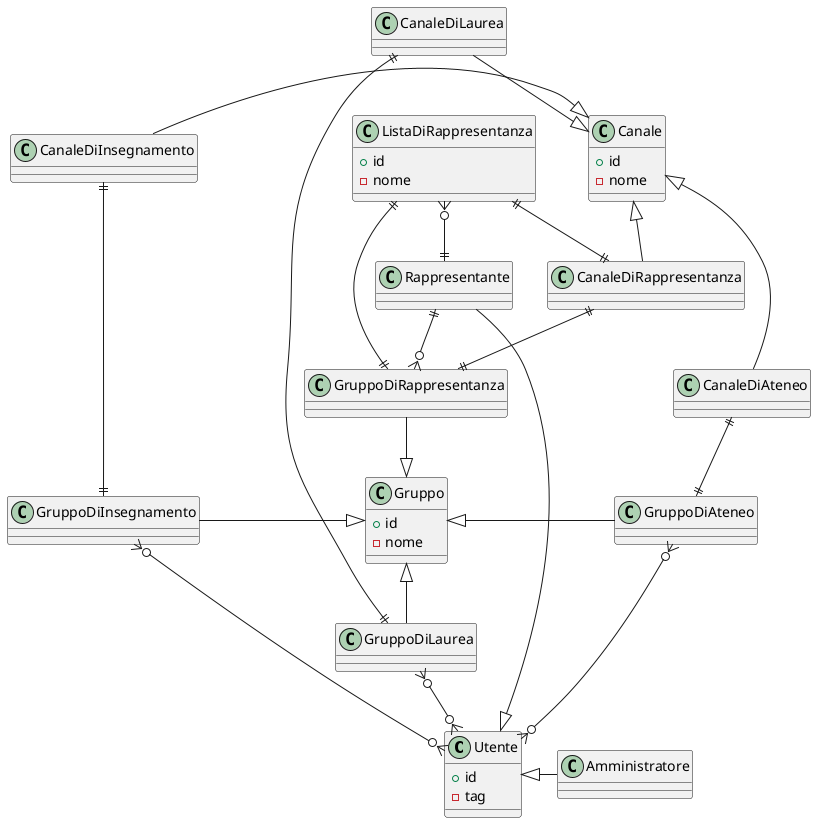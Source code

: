 @startuml

/' Entita' '/
class Utente {
    + id
    - tag
}

class Amministratore

class Rappresentante

class Gruppo {
    + id
    - nome
}

class GruppoDiAteneo
class GruppoDiLaurea
class GruppoDiInsegnamento
class GruppoDiRappresentanza

class Canale {
    + id
    - nome
}

class ListaDiRappresentanza {
    + id
    - nome
}

/' Relazioni '/

/' Parentela '/
Amministratore -left-|> Utente
Rappresentante -right-|> Utente

GruppoDiAteneo -left-|> Gruppo
GruppoDiLaurea -up-|> Gruppo
GruppoDiInsegnamento -right-|> Gruppo
GruppoDiRappresentanza -down-|> Gruppo

CanaleDiAteneo -left-|> Canale
CanaleDiLaurea -down-|> Canale
CanaleDiInsegnamento -right-|> Canale
CanaleDiRappresentanza -up-|> Canale

/' Collegamenti '/
ListaDiRappresentanza }o--|| Rappresentante
ListaDiRappresentanza ||--|| GruppoDiRappresentanza
ListaDiRappresentanza ||--|| CanaleDiRappresentanza

Rappresentante ||--o{ GruppoDiRappresentanza

CanaleDiRappresentanza ||--|| GruppoDiRappresentanza
CanaleDiInsegnamento ||--|| GruppoDiInsegnamento
CanaleDiLaurea ||--|| GruppoDiLaurea
CanaleDiAteneo ||--|| GruppoDiAteneo

GruppoDiInsegnamento }o--o{ Utente
GruppoDiLaurea }o--o{ Utente
GruppoDiAteneo }o--o{ Utente

@enduml
